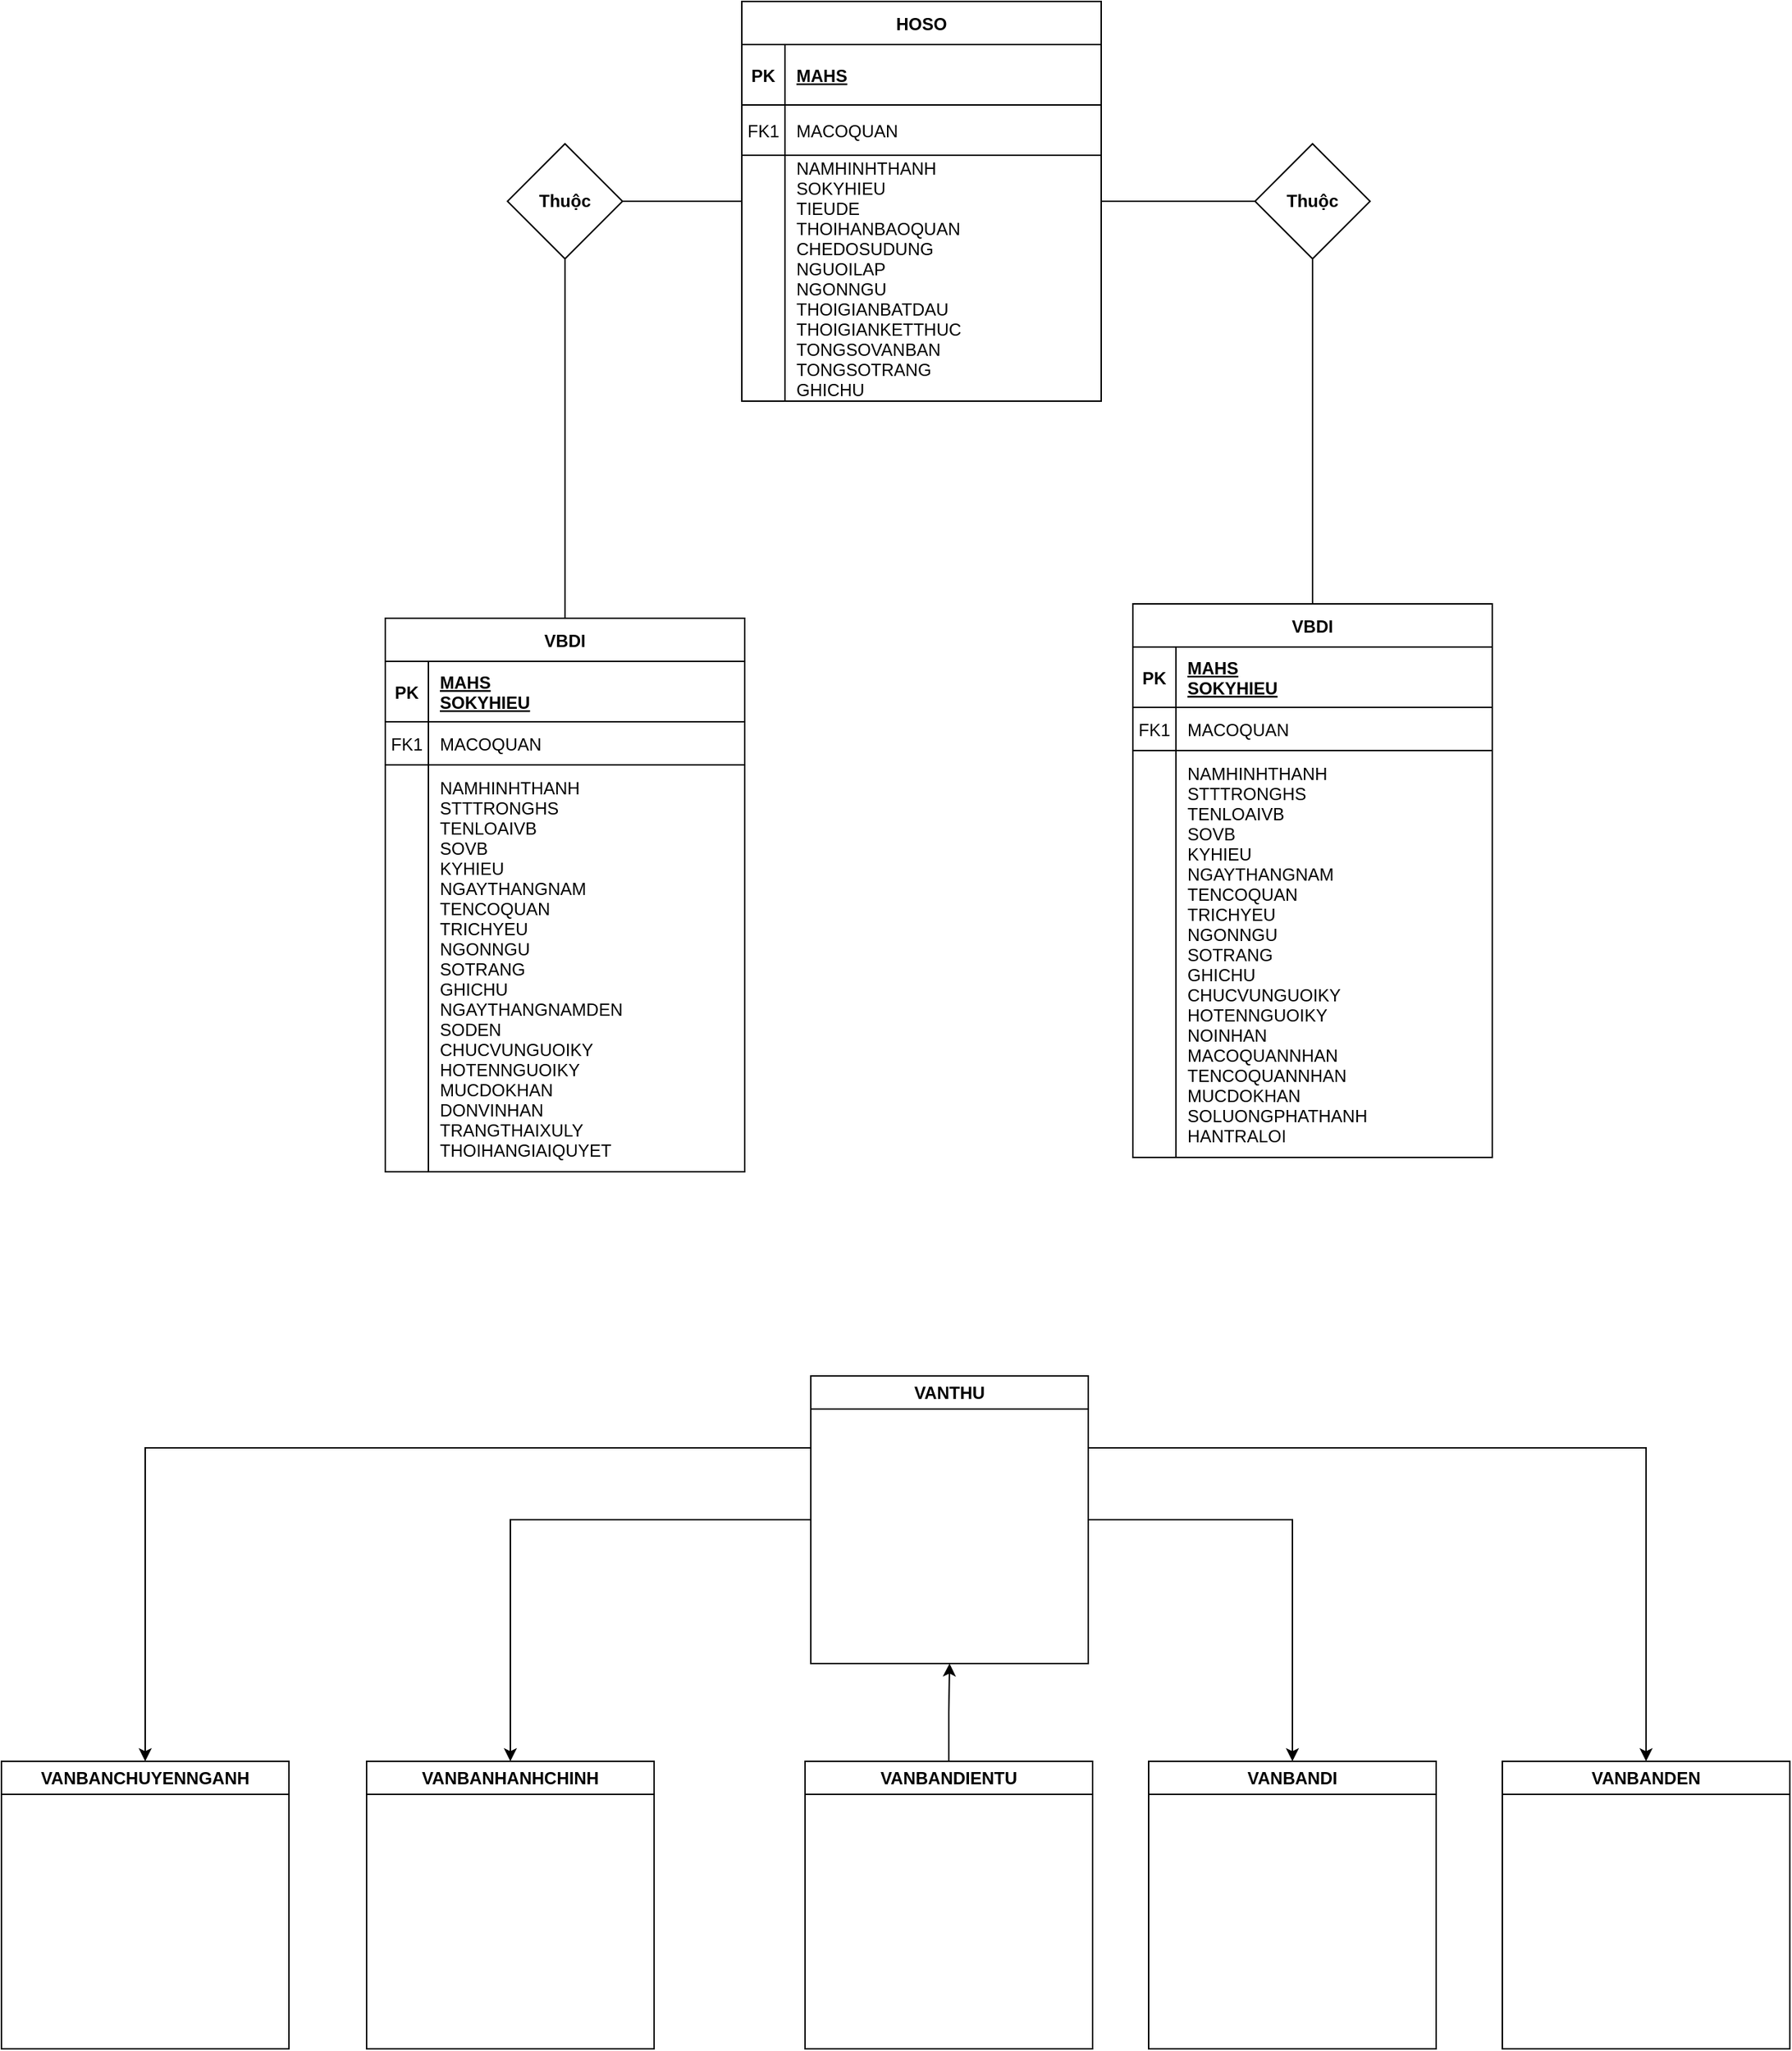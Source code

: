 <mxfile version="24.7.15">
  <diagram id="R2lEEEUBdFMjLlhIrx00" name="Page-1">
    <mxGraphModel dx="2284" dy="780" grid="0" gridSize="10" guides="1" tooltips="1" connect="1" arrows="1" fold="1" page="1" pageScale="1" pageWidth="850" pageHeight="1100" math="0" shadow="0" extFonts="Permanent Marker^https://fonts.googleapis.com/css?family=Permanent+Marker">
      <root>
        <mxCell id="0" />
        <mxCell id="1" parent="0" />
        <mxCell id="C-vyLk0tnHw3VtMMgP7b-2" value="VBDI" style="shape=table;startSize=30;container=1;collapsible=1;childLayout=tableLayout;fixedRows=1;rowLines=0;fontStyle=1;align=center;resizeLast=1;" parent="1" vertex="1">
          <mxGeometry x="553" y="448" width="250" height="385" as="geometry" />
        </mxCell>
        <mxCell id="C-vyLk0tnHw3VtMMgP7b-3" value="" style="shape=partialRectangle;collapsible=0;dropTarget=0;pointerEvents=0;fillColor=none;points=[[0,0.5],[1,0.5]];portConstraint=eastwest;top=0;left=0;right=0;bottom=1;" parent="C-vyLk0tnHw3VtMMgP7b-2" vertex="1">
          <mxGeometry y="30" width="250" height="42" as="geometry" />
        </mxCell>
        <mxCell id="C-vyLk0tnHw3VtMMgP7b-4" value="PK" style="shape=partialRectangle;overflow=hidden;connectable=0;fillColor=none;top=0;left=0;bottom=0;right=0;fontStyle=1;" parent="C-vyLk0tnHw3VtMMgP7b-3" vertex="1">
          <mxGeometry width="30" height="42" as="geometry">
            <mxRectangle width="30" height="42" as="alternateBounds" />
          </mxGeometry>
        </mxCell>
        <mxCell id="C-vyLk0tnHw3VtMMgP7b-5" value="MAHS&#xa;SOKYHIEU" style="shape=partialRectangle;overflow=hidden;connectable=0;fillColor=none;top=0;left=0;bottom=0;right=0;align=left;spacingLeft=6;fontStyle=5;" parent="C-vyLk0tnHw3VtMMgP7b-3" vertex="1">
          <mxGeometry x="30" width="220" height="42" as="geometry">
            <mxRectangle width="220" height="42" as="alternateBounds" />
          </mxGeometry>
        </mxCell>
        <mxCell id="C-vyLk0tnHw3VtMMgP7b-6" value="" style="shape=partialRectangle;collapsible=0;dropTarget=0;pointerEvents=0;fillColor=none;points=[[0,0.5],[1,0.5]];portConstraint=eastwest;top=0;left=0;right=0;bottom=0;" parent="C-vyLk0tnHw3VtMMgP7b-2" vertex="1">
          <mxGeometry y="72" width="250" height="30" as="geometry" />
        </mxCell>
        <mxCell id="C-vyLk0tnHw3VtMMgP7b-7" value="FK1" style="shape=partialRectangle;overflow=hidden;connectable=0;fillColor=none;top=0;left=0;bottom=1;right=0;" parent="C-vyLk0tnHw3VtMMgP7b-6" vertex="1">
          <mxGeometry width="30" height="30" as="geometry">
            <mxRectangle width="30" height="30" as="alternateBounds" />
          </mxGeometry>
        </mxCell>
        <mxCell id="C-vyLk0tnHw3VtMMgP7b-8" value="MACOQUAN" style="shape=partialRectangle;overflow=hidden;connectable=0;fillColor=none;top=0;left=0;bottom=1;right=0;align=left;spacingLeft=6;" parent="C-vyLk0tnHw3VtMMgP7b-6" vertex="1">
          <mxGeometry x="30" width="220" height="30" as="geometry">
            <mxRectangle width="220" height="30" as="alternateBounds" />
          </mxGeometry>
        </mxCell>
        <mxCell id="C-vyLk0tnHw3VtMMgP7b-9" value="" style="shape=partialRectangle;collapsible=0;dropTarget=0;pointerEvents=0;fillColor=none;points=[[0,0.5],[1,0.5]];portConstraint=eastwest;top=0;left=0;right=0;bottom=0;" parent="C-vyLk0tnHw3VtMMgP7b-2" vertex="1">
          <mxGeometry y="102" width="250" height="283" as="geometry" />
        </mxCell>
        <mxCell id="C-vyLk0tnHw3VtMMgP7b-10" value="" style="shape=partialRectangle;overflow=hidden;connectable=0;fillColor=none;top=0;left=0;bottom=0;right=0;" parent="C-vyLk0tnHw3VtMMgP7b-9" vertex="1">
          <mxGeometry width="30" height="283" as="geometry">
            <mxRectangle width="30" height="283" as="alternateBounds" />
          </mxGeometry>
        </mxCell>
        <mxCell id="C-vyLk0tnHw3VtMMgP7b-11" value="NAMHINHTHANH&#xa;STTTRONGHS&#xa;TENLOAIVB&#xa;SOVB&#xa;KYHIEU&#xa;NGAYTHANGNAM&#xa;TENCOQUAN&#xa;TRICHYEU&#xa;NGONNGU&#xa;SOTRANG&#xa;GHICHU&#xa;CHUCVUNGUOIKY&#xa;HOTENNGUOIKY&#xa;NOINHAN&#xa;MACOQUANNHAN&#xa;TENCOQUANNHAN&#xa;MUCDOKHAN&#xa;SOLUONGPHATHANH&#xa;HANTRALOI" style="shape=partialRectangle;overflow=hidden;connectable=0;fillColor=none;top=0;left=0;bottom=0;right=0;align=left;spacingLeft=6;" parent="C-vyLk0tnHw3VtMMgP7b-9" vertex="1">
          <mxGeometry x="30" width="220" height="283" as="geometry">
            <mxRectangle width="220" height="283" as="alternateBounds" />
          </mxGeometry>
        </mxCell>
        <mxCell id="8GTq2mizvaAaw90g1Eo_-27" value="" style="edgeStyle=orthogonalEdgeStyle;rounded=0;orthogonalLoop=1;jettySize=auto;html=1;curved=1;endArrow=none;endFill=0;" parent="1" source="8GTq2mizvaAaw90g1Eo_-6" target="8GTq2mizvaAaw90g1Eo_-26" edge="1">
          <mxGeometry relative="1" as="geometry" />
        </mxCell>
        <mxCell id="8GTq2mizvaAaw90g1Eo_-47" value="" style="edgeStyle=orthogonalEdgeStyle;rounded=0;orthogonalLoop=1;jettySize=auto;html=1;endArrow=none;endFill=0;" parent="1" source="8GTq2mizvaAaw90g1Eo_-6" target="8GTq2mizvaAaw90g1Eo_-46" edge="1">
          <mxGeometry relative="1" as="geometry" />
        </mxCell>
        <mxCell id="8GTq2mizvaAaw90g1Eo_-6" value="HOSO" style="shape=table;startSize=30;container=1;collapsible=1;childLayout=tableLayout;fixedRows=1;rowLines=0;fontStyle=1;align=center;resizeLast=1;" parent="1" vertex="1">
          <mxGeometry x="281" y="29" width="250" height="278" as="geometry" />
        </mxCell>
        <mxCell id="8GTq2mizvaAaw90g1Eo_-7" value="" style="shape=partialRectangle;collapsible=0;dropTarget=0;pointerEvents=0;fillColor=none;points=[[0,0.5],[1,0.5]];portConstraint=eastwest;top=0;left=0;right=0;bottom=1;" parent="8GTq2mizvaAaw90g1Eo_-6" vertex="1">
          <mxGeometry y="30" width="250" height="42" as="geometry" />
        </mxCell>
        <mxCell id="8GTq2mizvaAaw90g1Eo_-8" value="PK" style="shape=partialRectangle;overflow=hidden;connectable=0;fillColor=none;top=0;left=0;bottom=0;right=0;fontStyle=1;" parent="8GTq2mizvaAaw90g1Eo_-7" vertex="1">
          <mxGeometry width="30" height="42" as="geometry">
            <mxRectangle width="30" height="42" as="alternateBounds" />
          </mxGeometry>
        </mxCell>
        <mxCell id="8GTq2mizvaAaw90g1Eo_-9" value="MAHS" style="shape=partialRectangle;overflow=hidden;connectable=0;fillColor=none;top=0;left=0;bottom=0;right=0;align=left;spacingLeft=6;fontStyle=5;" parent="8GTq2mizvaAaw90g1Eo_-7" vertex="1">
          <mxGeometry x="30" width="220" height="42" as="geometry">
            <mxRectangle width="220" height="42" as="alternateBounds" />
          </mxGeometry>
        </mxCell>
        <mxCell id="8GTq2mizvaAaw90g1Eo_-10" value="" style="shape=partialRectangle;collapsible=0;dropTarget=0;pointerEvents=0;fillColor=none;points=[[0,0.5],[1,0.5]];portConstraint=eastwest;top=0;left=0;right=0;bottom=0;shadow=1;" parent="8GTq2mizvaAaw90g1Eo_-6" vertex="1">
          <mxGeometry y="72" width="250" height="35" as="geometry" />
        </mxCell>
        <mxCell id="8GTq2mizvaAaw90g1Eo_-11" value="FK1" style="shape=partialRectangle;overflow=hidden;connectable=0;fillColor=none;top=0;left=0;bottom=1;right=0;strokeWidth=1;" parent="8GTq2mizvaAaw90g1Eo_-10" vertex="1">
          <mxGeometry width="30" height="35" as="geometry">
            <mxRectangle width="30" height="35" as="alternateBounds" />
          </mxGeometry>
        </mxCell>
        <mxCell id="8GTq2mizvaAaw90g1Eo_-12" value="MACOQUAN" style="shape=partialRectangle;overflow=hidden;connectable=0;top=1;left=1;bottom=1;right=1;align=left;spacingLeft=6;fillColor=default;strokeWidth=1;" parent="8GTq2mizvaAaw90g1Eo_-10" vertex="1">
          <mxGeometry x="30" width="220" height="35" as="geometry">
            <mxRectangle width="220" height="35" as="alternateBounds" />
          </mxGeometry>
        </mxCell>
        <mxCell id="8GTq2mizvaAaw90g1Eo_-13" value="" style="shape=partialRectangle;collapsible=0;dropTarget=0;pointerEvents=0;fillColor=none;points=[[0,0.5],[1,0.5]];portConstraint=eastwest;top=0;left=0;right=0;bottom=0;" parent="8GTq2mizvaAaw90g1Eo_-6" vertex="1">
          <mxGeometry y="107" width="250" height="171" as="geometry" />
        </mxCell>
        <mxCell id="8GTq2mizvaAaw90g1Eo_-14" value="" style="shape=partialRectangle;overflow=hidden;connectable=0;fillColor=none;top=0;left=0;bottom=0;right=0;" parent="8GTq2mizvaAaw90g1Eo_-13" vertex="1">
          <mxGeometry width="30" height="171" as="geometry">
            <mxRectangle width="30" height="171" as="alternateBounds" />
          </mxGeometry>
        </mxCell>
        <mxCell id="8GTq2mizvaAaw90g1Eo_-15" value="NAMHINHTHANH&#xa;SOKYHIEU&#xa;TIEUDE&#xa;THOIHANBAOQUAN&#xa;CHEDOSUDUNG&#xa;NGUOILAP&#xa;NGONNGU&#xa;THOIGIANBATDAU&#xa;THOIGIANKETTHUC&#xa;TONGSOVANBAN&#xa;TONGSOTRANG&#xa;GHICHU" style="shape=partialRectangle;overflow=hidden;connectable=0;fillColor=none;top=0;left=0;bottom=0;right=0;align=left;spacingLeft=6;" parent="8GTq2mizvaAaw90g1Eo_-13" vertex="1">
          <mxGeometry x="30" width="220" height="171" as="geometry">
            <mxRectangle width="220" height="171" as="alternateBounds" />
          </mxGeometry>
        </mxCell>
        <mxCell id="8GTq2mizvaAaw90g1Eo_-45" style="edgeStyle=orthogonalEdgeStyle;rounded=0;orthogonalLoop=1;jettySize=auto;html=1;exitX=0.5;exitY=0;exitDx=0;exitDy=0;entryX=0.5;entryY=1;entryDx=0;entryDy=0;endArrow=none;endFill=0;curved=1;" parent="1" source="8GTq2mizvaAaw90g1Eo_-16" target="8GTq2mizvaAaw90g1Eo_-26" edge="1">
          <mxGeometry relative="1" as="geometry" />
        </mxCell>
        <mxCell id="8GTq2mizvaAaw90g1Eo_-16" value="VBDI" style="shape=table;startSize=30;container=1;collapsible=1;childLayout=tableLayout;fixedRows=1;rowLines=0;fontStyle=1;align=center;resizeLast=1;" parent="1" vertex="1">
          <mxGeometry x="33" y="458" width="250" height="385" as="geometry" />
        </mxCell>
        <mxCell id="8GTq2mizvaAaw90g1Eo_-17" value="" style="shape=partialRectangle;collapsible=0;dropTarget=0;pointerEvents=0;fillColor=none;points=[[0,0.5],[1,0.5]];portConstraint=eastwest;top=0;left=0;right=0;bottom=1;" parent="8GTq2mizvaAaw90g1Eo_-16" vertex="1">
          <mxGeometry y="30" width="250" height="42" as="geometry" />
        </mxCell>
        <mxCell id="8GTq2mizvaAaw90g1Eo_-18" value="PK" style="shape=partialRectangle;overflow=hidden;connectable=0;fillColor=none;top=0;left=0;bottom=0;right=0;fontStyle=1;" parent="8GTq2mizvaAaw90g1Eo_-17" vertex="1">
          <mxGeometry width="30" height="42" as="geometry">
            <mxRectangle width="30" height="42" as="alternateBounds" />
          </mxGeometry>
        </mxCell>
        <mxCell id="8GTq2mizvaAaw90g1Eo_-19" value="MAHS&#xa;SOKYHIEU" style="shape=partialRectangle;overflow=hidden;connectable=0;fillColor=none;top=0;left=0;bottom=0;right=0;align=left;spacingLeft=6;fontStyle=5;" parent="8GTq2mizvaAaw90g1Eo_-17" vertex="1">
          <mxGeometry x="30" width="220" height="42" as="geometry">
            <mxRectangle width="220" height="42" as="alternateBounds" />
          </mxGeometry>
        </mxCell>
        <mxCell id="8GTq2mizvaAaw90g1Eo_-20" value="" style="shape=partialRectangle;collapsible=0;dropTarget=0;pointerEvents=0;fillColor=none;points=[[0,0.5],[1,0.5]];portConstraint=eastwest;top=0;left=0;right=0;bottom=0;" parent="8GTq2mizvaAaw90g1Eo_-16" vertex="1">
          <mxGeometry y="72" width="250" height="30" as="geometry" />
        </mxCell>
        <mxCell id="8GTq2mizvaAaw90g1Eo_-21" value="FK1" style="shape=partialRectangle;overflow=hidden;connectable=0;fillColor=none;top=0;left=0;bottom=1;right=0;" parent="8GTq2mizvaAaw90g1Eo_-20" vertex="1">
          <mxGeometry width="30" height="30" as="geometry">
            <mxRectangle width="30" height="30" as="alternateBounds" />
          </mxGeometry>
        </mxCell>
        <mxCell id="8GTq2mizvaAaw90g1Eo_-22" value="MACOQUAN" style="shape=partialRectangle;overflow=hidden;connectable=0;fillColor=none;top=0;left=0;bottom=1;right=0;align=left;spacingLeft=6;" parent="8GTq2mizvaAaw90g1Eo_-20" vertex="1">
          <mxGeometry x="30" width="220" height="30" as="geometry">
            <mxRectangle width="220" height="30" as="alternateBounds" />
          </mxGeometry>
        </mxCell>
        <mxCell id="8GTq2mizvaAaw90g1Eo_-23" value="" style="shape=partialRectangle;collapsible=0;dropTarget=0;pointerEvents=0;fillColor=none;points=[[0,0.5],[1,0.5]];portConstraint=eastwest;top=0;left=0;right=0;bottom=0;" parent="8GTq2mizvaAaw90g1Eo_-16" vertex="1">
          <mxGeometry y="102" width="250" height="283" as="geometry" />
        </mxCell>
        <mxCell id="8GTq2mizvaAaw90g1Eo_-24" value="" style="shape=partialRectangle;overflow=hidden;connectable=0;fillColor=none;top=0;left=0;bottom=0;right=0;" parent="8GTq2mizvaAaw90g1Eo_-23" vertex="1">
          <mxGeometry width="30" height="283" as="geometry">
            <mxRectangle width="30" height="283" as="alternateBounds" />
          </mxGeometry>
        </mxCell>
        <mxCell id="8GTq2mizvaAaw90g1Eo_-25" value="NAMHINHTHANH&#xa;STTTRONGHS&#xa;TENLOAIVB&#xa;SOVB&#xa;KYHIEU&#xa;NGAYTHANGNAM&#xa;TENCOQUAN&#xa;TRICHYEU&#xa;NGONNGU&#xa;SOTRANG&#xa;GHICHU&#xa;NGAYTHANGNAMDEN&#xa;SODEN&#xa;CHUCVUNGUOIKY&#xa;HOTENNGUOIKY&#xa;MUCDOKHAN&#xa;DONVINHAN&#xa;TRANGTHAIXULY&#xa;THOIHANGIAIQUYET" style="shape=partialRectangle;overflow=hidden;connectable=0;fillColor=none;top=0;left=0;bottom=0;right=0;align=left;spacingLeft=6;" parent="8GTq2mizvaAaw90g1Eo_-23" vertex="1">
          <mxGeometry x="30" width="220" height="283" as="geometry">
            <mxRectangle width="220" height="283" as="alternateBounds" />
          </mxGeometry>
        </mxCell>
        <mxCell id="8GTq2mizvaAaw90g1Eo_-26" value="Thuộc" style="rhombus;whiteSpace=wrap;html=1;startSize=30;fontStyle=1;" parent="1" vertex="1">
          <mxGeometry x="118" y="128" width="80" height="80" as="geometry" />
        </mxCell>
        <mxCell id="8GTq2mizvaAaw90g1Eo_-48" style="edgeStyle=orthogonalEdgeStyle;rounded=0;orthogonalLoop=1;jettySize=auto;html=1;endArrow=none;endFill=0;" parent="1" source="8GTq2mizvaAaw90g1Eo_-46" target="C-vyLk0tnHw3VtMMgP7b-2" edge="1">
          <mxGeometry relative="1" as="geometry" />
        </mxCell>
        <mxCell id="8GTq2mizvaAaw90g1Eo_-46" value="Thuộc" style="rhombus;whiteSpace=wrap;html=1;startSize=30;fontStyle=1;" parent="1" vertex="1">
          <mxGeometry x="638" y="128" width="80" height="80" as="geometry" />
        </mxCell>
        <mxCell id="oz090KUam-o5et9kFb53-13" style="edgeStyle=orthogonalEdgeStyle;rounded=0;orthogonalLoop=1;jettySize=auto;html=1;exitX=0;exitY=0.25;exitDx=0;exitDy=0;" edge="1" parent="1" source="oz090KUam-o5et9kFb53-5" target="oz090KUam-o5et9kFb53-9">
          <mxGeometry relative="1" as="geometry" />
        </mxCell>
        <mxCell id="oz090KUam-o5et9kFb53-14" style="edgeStyle=orthogonalEdgeStyle;rounded=0;orthogonalLoop=1;jettySize=auto;html=1;" edge="1" parent="1" source="oz090KUam-o5et9kFb53-5" target="oz090KUam-o5et9kFb53-6">
          <mxGeometry relative="1" as="geometry" />
        </mxCell>
        <mxCell id="oz090KUam-o5et9kFb53-15" style="edgeStyle=orthogonalEdgeStyle;rounded=0;orthogonalLoop=1;jettySize=auto;html=1;exitX=1;exitY=0.25;exitDx=0;exitDy=0;" edge="1" parent="1" source="oz090KUam-o5et9kFb53-5" target="oz090KUam-o5et9kFb53-8">
          <mxGeometry relative="1" as="geometry" />
        </mxCell>
        <mxCell id="oz090KUam-o5et9kFb53-16" style="edgeStyle=orthogonalEdgeStyle;rounded=0;orthogonalLoop=1;jettySize=auto;html=1;" edge="1" parent="1" source="oz090KUam-o5et9kFb53-5" target="oz090KUam-o5et9kFb53-7">
          <mxGeometry relative="1" as="geometry" />
        </mxCell>
        <mxCell id="oz090KUam-o5et9kFb53-5" value="VANTHU" style="swimlane;whiteSpace=wrap;html=1;" vertex="1" parent="1">
          <mxGeometry x="329" y="985" width="193" height="200" as="geometry" />
        </mxCell>
        <mxCell id="oz090KUam-o5et9kFb53-6" value="VANBANHANHCHINH" style="swimlane;whiteSpace=wrap;html=1;" vertex="1" parent="1">
          <mxGeometry x="20" y="1253" width="200" height="200" as="geometry" />
        </mxCell>
        <mxCell id="oz090KUam-o5et9kFb53-7" value="VANBANDI" style="swimlane;whiteSpace=wrap;html=1;" vertex="1" parent="1">
          <mxGeometry x="564" y="1253" width="200" height="200" as="geometry" />
        </mxCell>
        <mxCell id="oz090KUam-o5et9kFb53-8" value="VANBANDEN" style="swimlane;whiteSpace=wrap;html=1;startSize=23;" vertex="1" parent="1">
          <mxGeometry x="810" y="1253" width="200" height="200" as="geometry" />
        </mxCell>
        <mxCell id="oz090KUam-o5et9kFb53-9" value="VANBANCHUYENNGANH" style="swimlane;whiteSpace=wrap;html=1;" vertex="1" parent="1">
          <mxGeometry x="-234" y="1253" width="200" height="200" as="geometry" />
        </mxCell>
        <mxCell id="oz090KUam-o5et9kFb53-12" style="edgeStyle=orthogonalEdgeStyle;rounded=0;orthogonalLoop=1;jettySize=auto;html=1;entryX=0.5;entryY=1;entryDx=0;entryDy=0;" edge="1" parent="1" source="oz090KUam-o5et9kFb53-11" target="oz090KUam-o5et9kFb53-5">
          <mxGeometry relative="1" as="geometry" />
        </mxCell>
        <mxCell id="oz090KUam-o5et9kFb53-11" value="VANBANDIENTU" style="swimlane;whiteSpace=wrap;html=1;" vertex="1" parent="1">
          <mxGeometry x="325" y="1253" width="200" height="200" as="geometry" />
        </mxCell>
      </root>
    </mxGraphModel>
  </diagram>
</mxfile>
